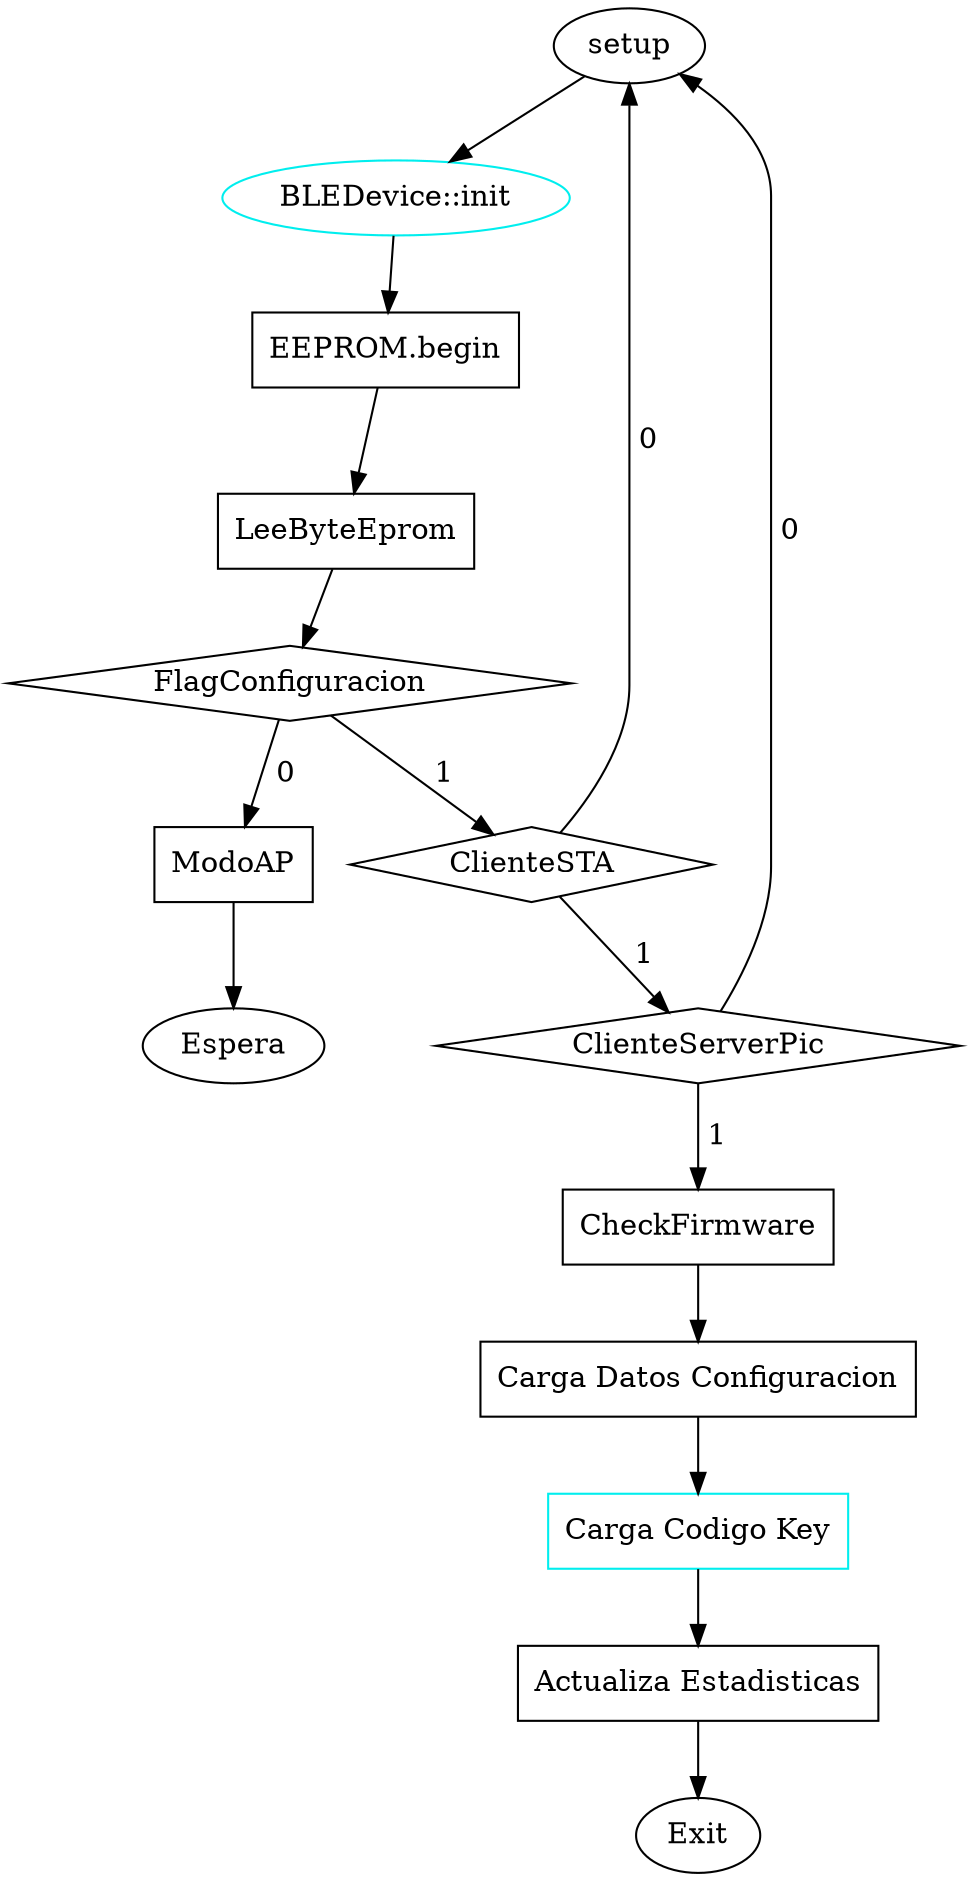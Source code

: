 //dot Setup.dot -o Setup.png -Tpng -Gcharset=utf8
digraph G {
    setup [label="setup"];
    BLEDevice_init [label="BLEDevice::init", color="cyan2"];
    EEPROM_begin [label="EEPROM.begin", shape="box"];
    LeeByteEprom [label="LeeByteEprom", shape="box"];
    FlagConfiguracion [Label="FlagConfiguracion", shape="diamond"]
    ModoAP [label="ModoAP", shape="box"] ;
    ClienteSTA [label="ClienteSTA", shape="diamond"];
    ClienteServerPic [label="ClienteServerPic", shape="diamond"];
    CheckFirmware [label="CheckFirmware", shape="box"];
    LoadCfg [label="Carga Datos Configuracion", shape="box"];
    LoadDataKey [label="Carga Codigo Key", shape="box", color="cyan2"];
    Estadisticas [label="Actualiza Estadisticas", shape="box"];
    FIN [label="Exit"]
    WAIT [label="Espera"]
    // Agrega más funciones de setup aquí si es necesario
    setup -> BLEDevice_init;
    BLEDevice_init -> EEPROM_begin;
    EEPROM_begin -> LeeByteEprom;
    LeeByteEprom -> FlagConfiguracion;
    FlagConfiguracion -> ModoAP [label=" 0"]
    ModoAP -> WAIT
    FlagConfiguracion -> ClienteSTA [label=" 1"]
    ClienteSTA -> ClienteServerPic [label=" 1"];
    ClienteSTA -> setup [label=" 0"];
    ClienteServerPic -> CheckFirmware [label=" 1"];
    ClienteServerPic -> setup [label=" 0"];
    CheckFirmware -> LoadCfg;
    LoadCfg -> LoadDataKey;
    LoadDataKey -> Estadisticas;
    Estadisticas -> FIN

}